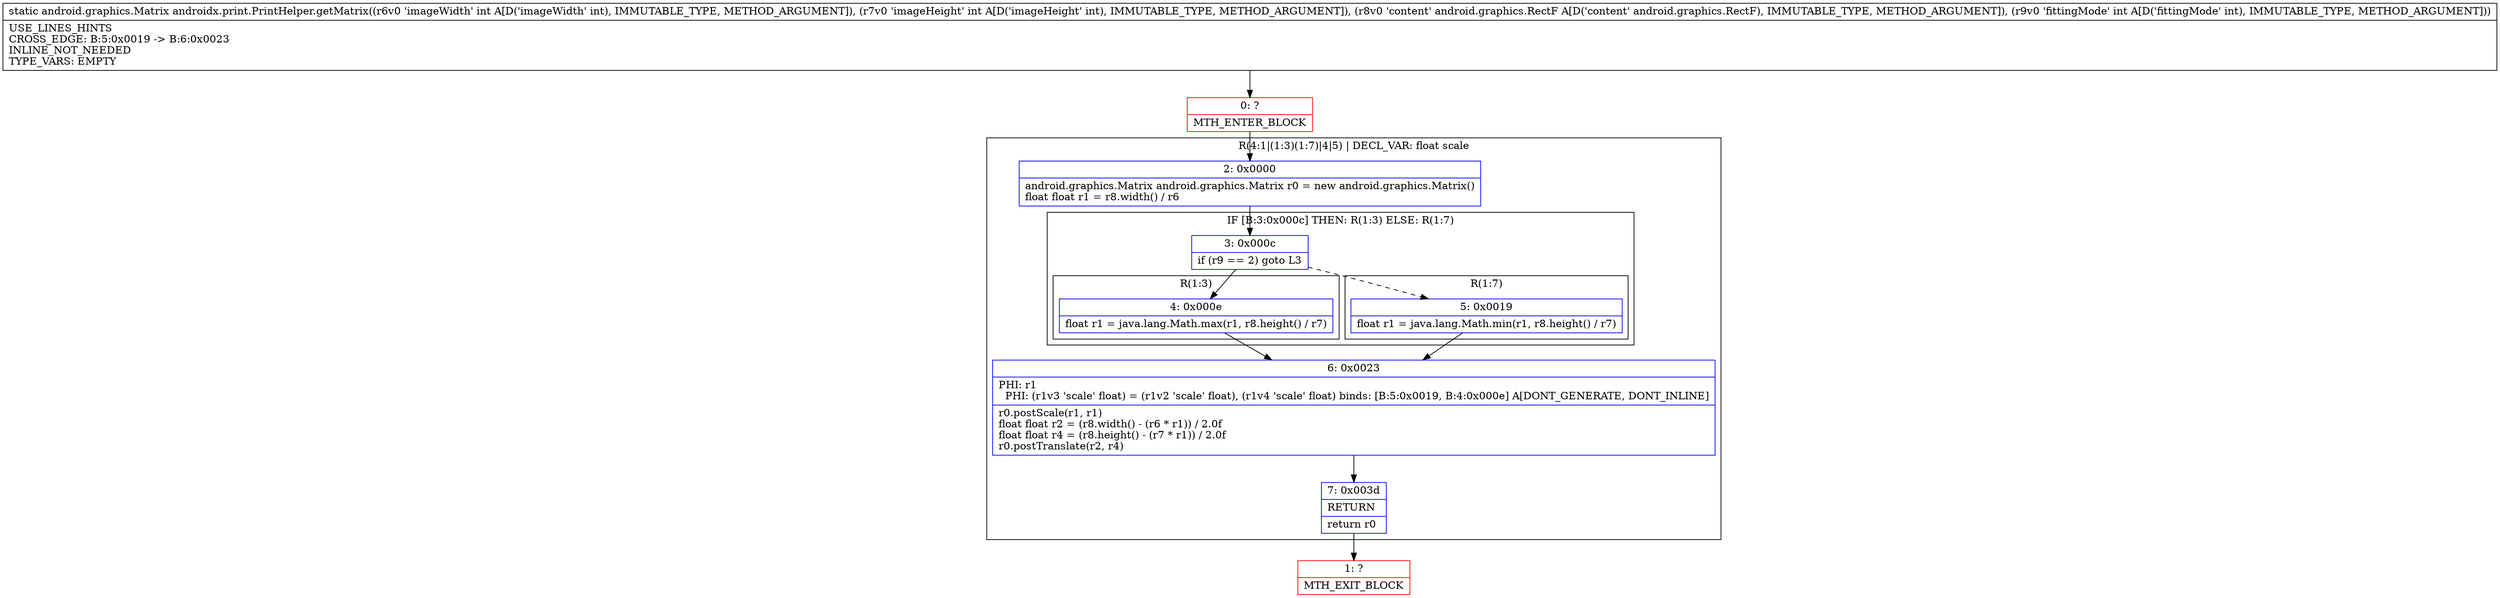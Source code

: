 digraph "CFG forandroidx.print.PrintHelper.getMatrix(IILandroid\/graphics\/RectF;I)Landroid\/graphics\/Matrix;" {
subgraph cluster_Region_1263261225 {
label = "R(4:1|(1:3)(1:7)|4|5) | DECL_VAR: float scale\l";
node [shape=record,color=blue];
Node_2 [shape=record,label="{2\:\ 0x0000|android.graphics.Matrix android.graphics.Matrix r0 = new android.graphics.Matrix()\lfloat float r1 = r8.width() \/ r6\l}"];
subgraph cluster_IfRegion_1438646385 {
label = "IF [B:3:0x000c] THEN: R(1:3) ELSE: R(1:7)";
node [shape=record,color=blue];
Node_3 [shape=record,label="{3\:\ 0x000c|if (r9 == 2) goto L3\l}"];
subgraph cluster_Region_571554867 {
label = "R(1:3)";
node [shape=record,color=blue];
Node_4 [shape=record,label="{4\:\ 0x000e|float r1 = java.lang.Math.max(r1, r8.height() \/ r7)\l}"];
}
subgraph cluster_Region_933308842 {
label = "R(1:7)";
node [shape=record,color=blue];
Node_5 [shape=record,label="{5\:\ 0x0019|float r1 = java.lang.Math.min(r1, r8.height() \/ r7)\l}"];
}
}
Node_6 [shape=record,label="{6\:\ 0x0023|PHI: r1 \l  PHI: (r1v3 'scale' float) = (r1v2 'scale' float), (r1v4 'scale' float) binds: [B:5:0x0019, B:4:0x000e] A[DONT_GENERATE, DONT_INLINE]\l|r0.postScale(r1, r1)\lfloat float r2 = (r8.width() \- (r6 * r1)) \/ 2.0f\lfloat float r4 = (r8.height() \- (r7 * r1)) \/ 2.0f\lr0.postTranslate(r2, r4)\l}"];
Node_7 [shape=record,label="{7\:\ 0x003d|RETURN\l|return r0\l}"];
}
Node_0 [shape=record,color=red,label="{0\:\ ?|MTH_ENTER_BLOCK\l}"];
Node_1 [shape=record,color=red,label="{1\:\ ?|MTH_EXIT_BLOCK\l}"];
MethodNode[shape=record,label="{static android.graphics.Matrix androidx.print.PrintHelper.getMatrix((r6v0 'imageWidth' int A[D('imageWidth' int), IMMUTABLE_TYPE, METHOD_ARGUMENT]), (r7v0 'imageHeight' int A[D('imageHeight' int), IMMUTABLE_TYPE, METHOD_ARGUMENT]), (r8v0 'content' android.graphics.RectF A[D('content' android.graphics.RectF), IMMUTABLE_TYPE, METHOD_ARGUMENT]), (r9v0 'fittingMode' int A[D('fittingMode' int), IMMUTABLE_TYPE, METHOD_ARGUMENT]))  | USE_LINES_HINTS\lCROSS_EDGE: B:5:0x0019 \-\> B:6:0x0023\lINLINE_NOT_NEEDED\lTYPE_VARS: EMPTY\l}"];
MethodNode -> Node_0;Node_2 -> Node_3;
Node_3 -> Node_4;
Node_3 -> Node_5[style=dashed];
Node_4 -> Node_6;
Node_5 -> Node_6;
Node_6 -> Node_7;
Node_7 -> Node_1;
Node_0 -> Node_2;
}

